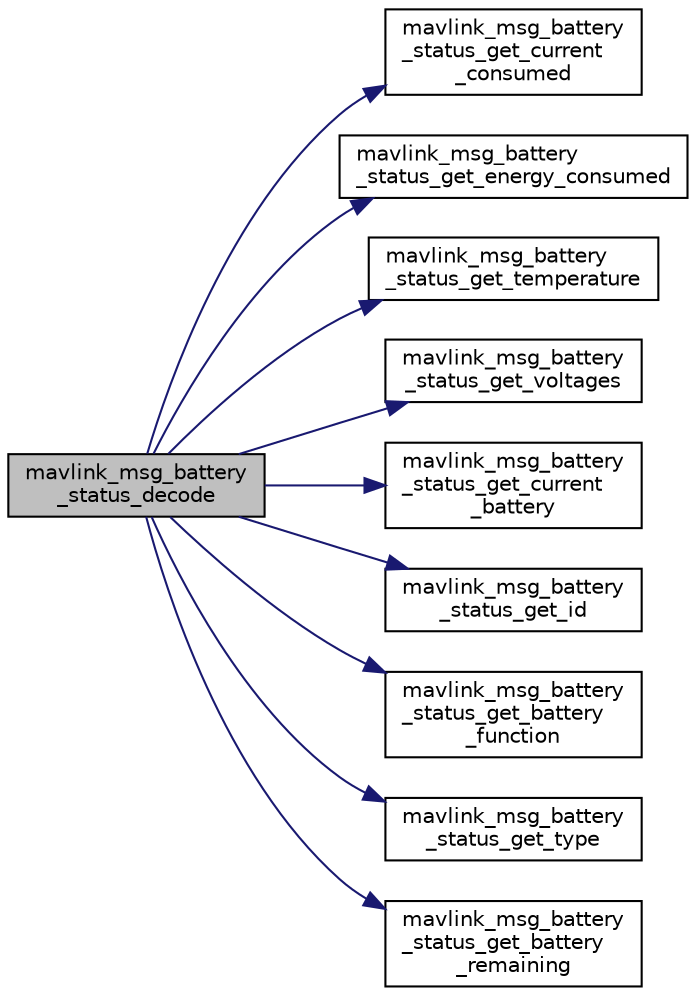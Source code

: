 digraph "mavlink_msg_battery_status_decode"
{
 // INTERACTIVE_SVG=YES
  edge [fontname="Helvetica",fontsize="10",labelfontname="Helvetica",labelfontsize="10"];
  node [fontname="Helvetica",fontsize="10",shape=record];
  rankdir="LR";
  Node1 [label="mavlink_msg_battery\l_status_decode",height=0.2,width=0.4,color="black", fillcolor="grey75", style="filled" fontcolor="black"];
  Node1 -> Node2 [color="midnightblue",fontsize="10",style="solid",fontname="Helvetica"];
  Node2 [label="mavlink_msg_battery\l_status_get_current\l_consumed",height=0.2,width=0.4,color="black", fillcolor="white", style="filled",URL="$mavlink__msg__battery__status_8h.html#a30571db50999c9bc546a971e557d9224",tooltip="Get field current_consumed from battery_status message. "];
  Node1 -> Node3 [color="midnightblue",fontsize="10",style="solid",fontname="Helvetica"];
  Node3 [label="mavlink_msg_battery\l_status_get_energy_consumed",height=0.2,width=0.4,color="black", fillcolor="white", style="filled",URL="$mavlink__msg__battery__status_8h.html#a2ec47d94ce33778ed40685ee4bbf113f",tooltip="Get field energy_consumed from battery_status message. "];
  Node1 -> Node4 [color="midnightblue",fontsize="10",style="solid",fontname="Helvetica"];
  Node4 [label="mavlink_msg_battery\l_status_get_temperature",height=0.2,width=0.4,color="black", fillcolor="white", style="filled",URL="$mavlink__msg__battery__status_8h.html#abe92f353e37ccb73b40d9a3c65539b4c",tooltip="Get field temperature from battery_status message. "];
  Node1 -> Node5 [color="midnightblue",fontsize="10",style="solid",fontname="Helvetica"];
  Node5 [label="mavlink_msg_battery\l_status_get_voltages",height=0.2,width=0.4,color="black", fillcolor="white", style="filled",URL="$mavlink__msg__battery__status_8h.html#a3a394e6dd64f8a95146616d70a4f7506",tooltip="Get field voltages from battery_status message. "];
  Node1 -> Node6 [color="midnightblue",fontsize="10",style="solid",fontname="Helvetica"];
  Node6 [label="mavlink_msg_battery\l_status_get_current\l_battery",height=0.2,width=0.4,color="black", fillcolor="white", style="filled",URL="$mavlink__msg__battery__status_8h.html#a6e3e9a95285ef105990fe7a4f7dff47c",tooltip="Get field current_battery from battery_status message. "];
  Node1 -> Node7 [color="midnightblue",fontsize="10",style="solid",fontname="Helvetica"];
  Node7 [label="mavlink_msg_battery\l_status_get_id",height=0.2,width=0.4,color="black", fillcolor="white", style="filled",URL="$mavlink__msg__battery__status_8h.html#a9e843eb65b6f04217a22091914e90e49",tooltip="Send a battery_status message. "];
  Node1 -> Node8 [color="midnightblue",fontsize="10",style="solid",fontname="Helvetica"];
  Node8 [label="mavlink_msg_battery\l_status_get_battery\l_function",height=0.2,width=0.4,color="black", fillcolor="white", style="filled",URL="$mavlink__msg__battery__status_8h.html#aec38451b6da50cbbdacb8b003cc47869",tooltip="Get field battery_function from battery_status message. "];
  Node1 -> Node9 [color="midnightblue",fontsize="10",style="solid",fontname="Helvetica"];
  Node9 [label="mavlink_msg_battery\l_status_get_type",height=0.2,width=0.4,color="black", fillcolor="white", style="filled",URL="$mavlink__msg__battery__status_8h.html#a1cedcba2d501dc13a89d14b7c99ba215",tooltip="Get field type from battery_status message. "];
  Node1 -> Node10 [color="midnightblue",fontsize="10",style="solid",fontname="Helvetica"];
  Node10 [label="mavlink_msg_battery\l_status_get_battery\l_remaining",height=0.2,width=0.4,color="black", fillcolor="white", style="filled",URL="$mavlink__msg__battery__status_8h.html#aa38a67c9282d0fb3356c6758e7a6d6d9",tooltip="Get field battery_remaining from battery_status message. "];
}

